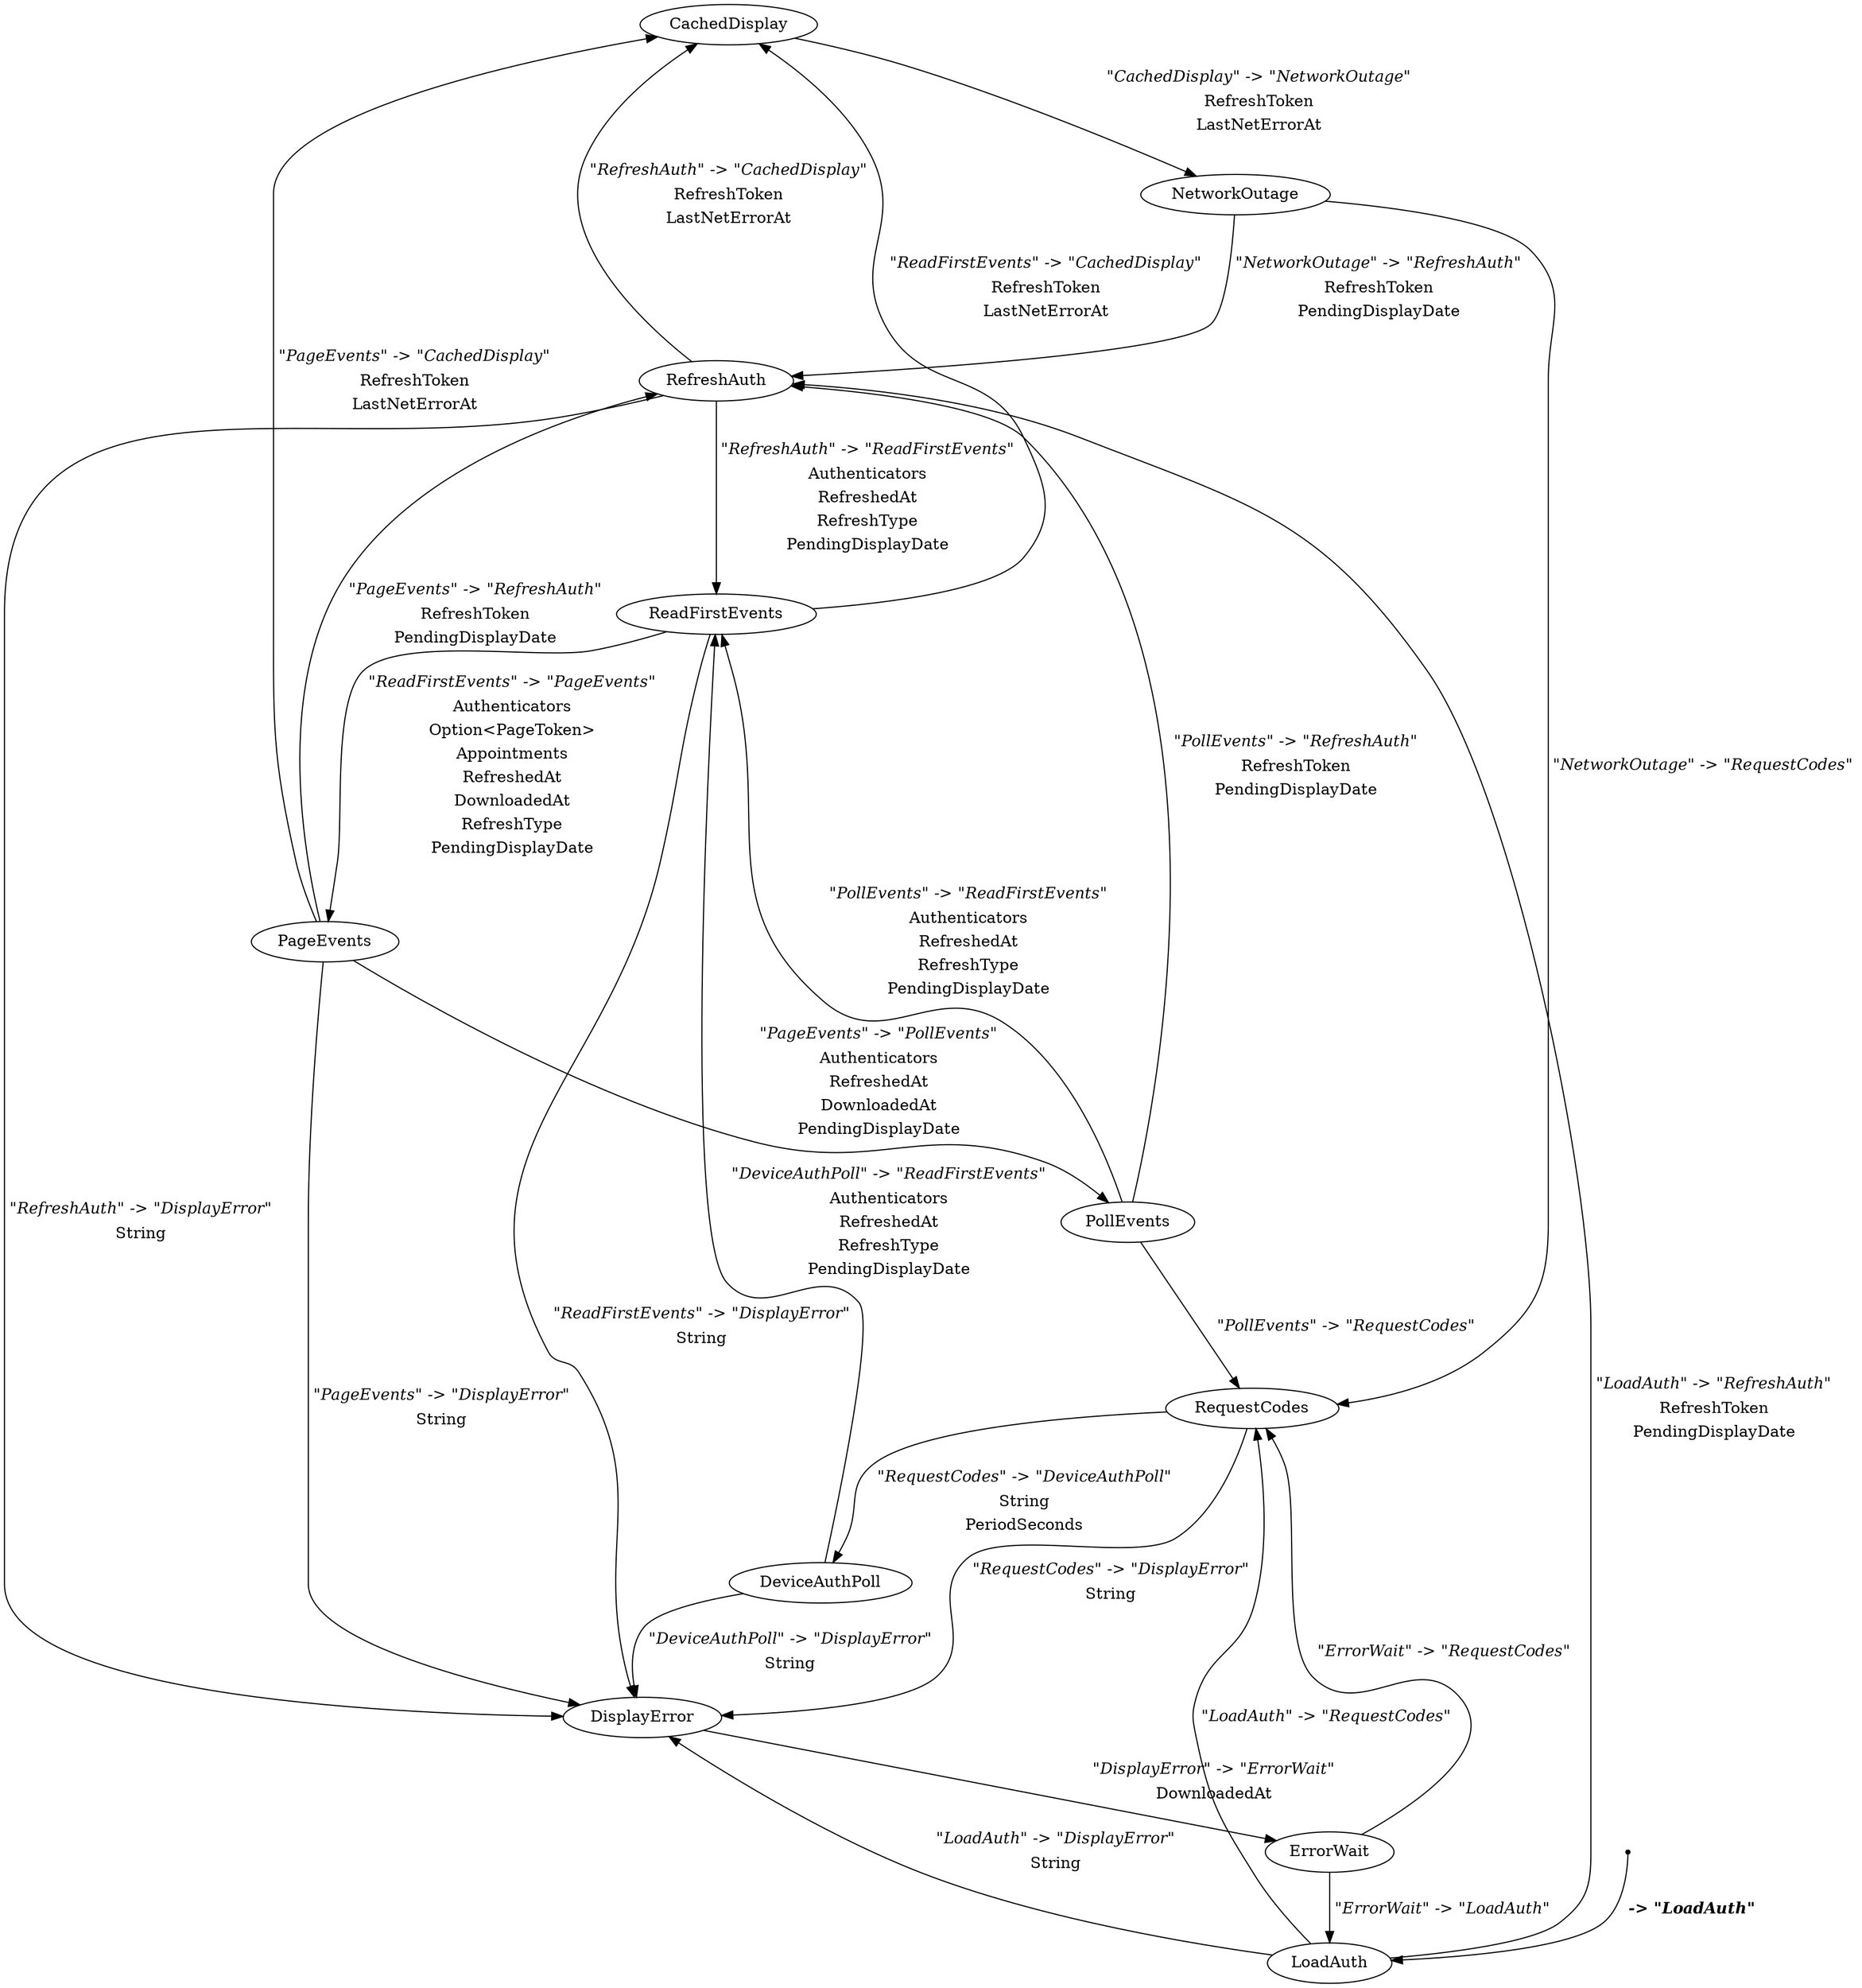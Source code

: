 digraph cal_stm {
    CachedDisplay[label="CachedDisplay"][shape="ellipse"];
    DeviceAuthPoll[label="DeviceAuthPoll"][shape="ellipse"];
    DisplayError[label="DisplayError"][shape="ellipse"];
    ErrorWait[label="ErrorWait"][shape="ellipse"];
    LoadAuth[label="LoadAuth"][shape="ellipse"];
    NetworkOutage[label="NetworkOutage"][shape="ellipse"];
    PageEvents[label="PageEvents"][shape="ellipse"];
    PollEvents[label="PollEvents"][shape="ellipse"];
    ReadFirstEvents[label="ReadFirstEvents"][shape="ellipse"];
    RefreshAuth[label="RefreshAuth"][shape="ellipse"];
    RequestCodes[label="RequestCodes"][shape="ellipse"];
    _start[label="_start"][shape="point"];
    _start -> LoadAuth[label=<<TABLE BORDER="0"><TR><TD><B><I> -&gt; "LoadAuth"</I></B></TD></TR></TABLE>>];
    ErrorWait -> LoadAuth[label=<<TABLE BORDER="0"><TR><TD><I>"ErrorWait" -&gt; "LoadAuth"</I></TD></TR></TABLE>>];
    DisplayError -> ErrorWait[label=<<TABLE BORDER="0"><TR><TD><I>"DisplayError" -&gt; "ErrorWait"</I></TD></TR><TR><TD>DownloadedAt</TD></TR></TABLE>>];
    ErrorWait -> RequestCodes[label=<<TABLE BORDER="0"><TR><TD><I>"ErrorWait" -&gt; "RequestCodes"</I></TD></TR></TABLE>>];
    LoadAuth -> RequestCodes[label=<<TABLE BORDER="0"><TR><TD><I>"LoadAuth" -&gt; "RequestCodes"</I></TD></TR></TABLE>>];
    NetworkOutage -> RequestCodes[label=<<TABLE BORDER="0"><TR><TD><I>"NetworkOutage" -&gt; "RequestCodes"</I></TD></TR></TABLE>>];
    PollEvents -> RequestCodes[label=<<TABLE BORDER="0"><TR><TD><I>"PollEvents" -&gt; "RequestCodes"</I></TD></TR></TABLE>>];
    LoadAuth -> RefreshAuth[label=<<TABLE BORDER="0"><TR><TD><I>"LoadAuth" -&gt; "RefreshAuth"</I></TD></TR><TR><TD>RefreshToken</TD></TR><TR><TD>PendingDisplayDate</TD></TR></TABLE>>];
    NetworkOutage -> RefreshAuth[label=<<TABLE BORDER="0"><TR><TD><I>"NetworkOutage" -&gt; "RefreshAuth"</I></TD></TR><TR><TD>RefreshToken</TD></TR><TR><TD>PendingDisplayDate</TD></TR></TABLE>>];
    PageEvents -> RefreshAuth[label=<<TABLE BORDER="0"><TR><TD><I>"PageEvents" -&gt; "RefreshAuth"</I></TD></TR><TR><TD>RefreshToken</TD></TR><TR><TD>PendingDisplayDate</TD></TR></TABLE>>];
    PollEvents -> RefreshAuth[label=<<TABLE BORDER="0"><TR><TD><I>"PollEvents" -&gt; "RefreshAuth"</I></TD></TR><TR><TD>RefreshToken</TD></TR><TR><TD>PendingDisplayDate</TD></TR></TABLE>>];
    DeviceAuthPoll -> ReadFirstEvents[label=<<TABLE BORDER="0"><TR><TD><I>"DeviceAuthPoll" -&gt; "ReadFirstEvents"</I></TD></TR><TR><TD>Authenticators</TD></TR><TR><TD>RefreshedAt</TD></TR><TR><TD>RefreshType</TD></TR><TR><TD>PendingDisplayDate</TD></TR></TABLE>>];
    RefreshAuth -> ReadFirstEvents[label=<<TABLE BORDER="0"><TR><TD><I>"RefreshAuth" -&gt; "ReadFirstEvents"</I></TD></TR><TR><TD>Authenticators</TD></TR><TR><TD>RefreshedAt</TD></TR><TR><TD>RefreshType</TD></TR><TR><TD>PendingDisplayDate</TD></TR></TABLE>>];
    PollEvents -> ReadFirstEvents[label=<<TABLE BORDER="0"><TR><TD><I>"PollEvents" -&gt; "ReadFirstEvents"</I></TD></TR><TR><TD>Authenticators</TD></TR><TR><TD>RefreshedAt</TD></TR><TR><TD>RefreshType</TD></TR><TR><TD>PendingDisplayDate</TD></TR></TABLE>>];
    RequestCodes -> DeviceAuthPoll[label=<<TABLE BORDER="0"><TR><TD><I>"RequestCodes" -&gt; "DeviceAuthPoll"</I></TD></TR><TR><TD>String</TD></TR><TR><TD>PeriodSeconds</TD></TR></TABLE>>];
    LoadAuth -> DisplayError[label=<<TABLE BORDER="0"><TR><TD><I>"LoadAuth" -&gt; "DisplayError"</I></TD></TR><TR><TD>String</TD></TR></TABLE>>];
    PageEvents -> DisplayError[label=<<TABLE BORDER="0"><TR><TD><I>"PageEvents" -&gt; "DisplayError"</I></TD></TR><TR><TD>String</TD></TR></TABLE>>];
    DeviceAuthPoll -> DisplayError[label=<<TABLE BORDER="0"><TR><TD><I>"DeviceAuthPoll" -&gt; "DisplayError"</I></TD></TR><TR><TD>String</TD></TR></TABLE>>];
    ReadFirstEvents -> DisplayError[label=<<TABLE BORDER="0"><TR><TD><I>"ReadFirstEvents" -&gt; "DisplayError"</I></TD></TR><TR><TD>String</TD></TR></TABLE>>];
    RefreshAuth -> DisplayError[label=<<TABLE BORDER="0"><TR><TD><I>"RefreshAuth" -&gt; "DisplayError"</I></TD></TR><TR><TD>String</TD></TR></TABLE>>];
    RequestCodes -> DisplayError[label=<<TABLE BORDER="0"><TR><TD><I>"RequestCodes" -&gt; "DisplayError"</I></TD></TR><TR><TD>String</TD></TR></TABLE>>];
    ReadFirstEvents -> PageEvents[label=<<TABLE BORDER="0"><TR><TD><I>"ReadFirstEvents" -&gt; "PageEvents"</I></TD></TR><TR><TD>Authenticators</TD></TR><TR><TD>Option&lt;PageToken&gt;</TD></TR><TR><TD>Appointments</TD></TR><TR><TD>RefreshedAt</TD></TR><TR><TD>DownloadedAt</TD></TR><TR><TD>RefreshType</TD></TR><TR><TD>PendingDisplayDate</TD></TR></TABLE>>];
    PageEvents -> PollEvents[label=<<TABLE BORDER="0"><TR><TD><I>"PageEvents" -&gt; "PollEvents"</I></TD></TR><TR><TD>Authenticators</TD></TR><TR><TD>RefreshedAt</TD></TR><TR><TD>DownloadedAt</TD></TR><TR><TD>PendingDisplayDate</TD></TR></TABLE>>];
    RefreshAuth -> CachedDisplay[label=<<TABLE BORDER="0"><TR><TD><I>"RefreshAuth" -&gt; "CachedDisplay"</I></TD></TR><TR><TD>RefreshToken</TD></TR><TR><TD>LastNetErrorAt</TD></TR></TABLE>>];
    ReadFirstEvents -> CachedDisplay[label=<<TABLE BORDER="0"><TR><TD><I>"ReadFirstEvents" -&gt; "CachedDisplay"</I></TD></TR><TR><TD>RefreshToken</TD></TR><TR><TD>LastNetErrorAt</TD></TR></TABLE>>];
    PageEvents -> CachedDisplay[label=<<TABLE BORDER="0"><TR><TD><I>"PageEvents" -&gt; "CachedDisplay"</I></TD></TR><TR><TD>RefreshToken</TD></TR><TR><TD>LastNetErrorAt</TD></TR></TABLE>>];
    CachedDisplay -> NetworkOutage[label=<<TABLE BORDER="0"><TR><TD><I>"CachedDisplay" -&gt; "NetworkOutage"</I></TD></TR><TR><TD>RefreshToken</TD></TR><TR><TD>LastNetErrorAt</TD></TR></TABLE>>];
}
